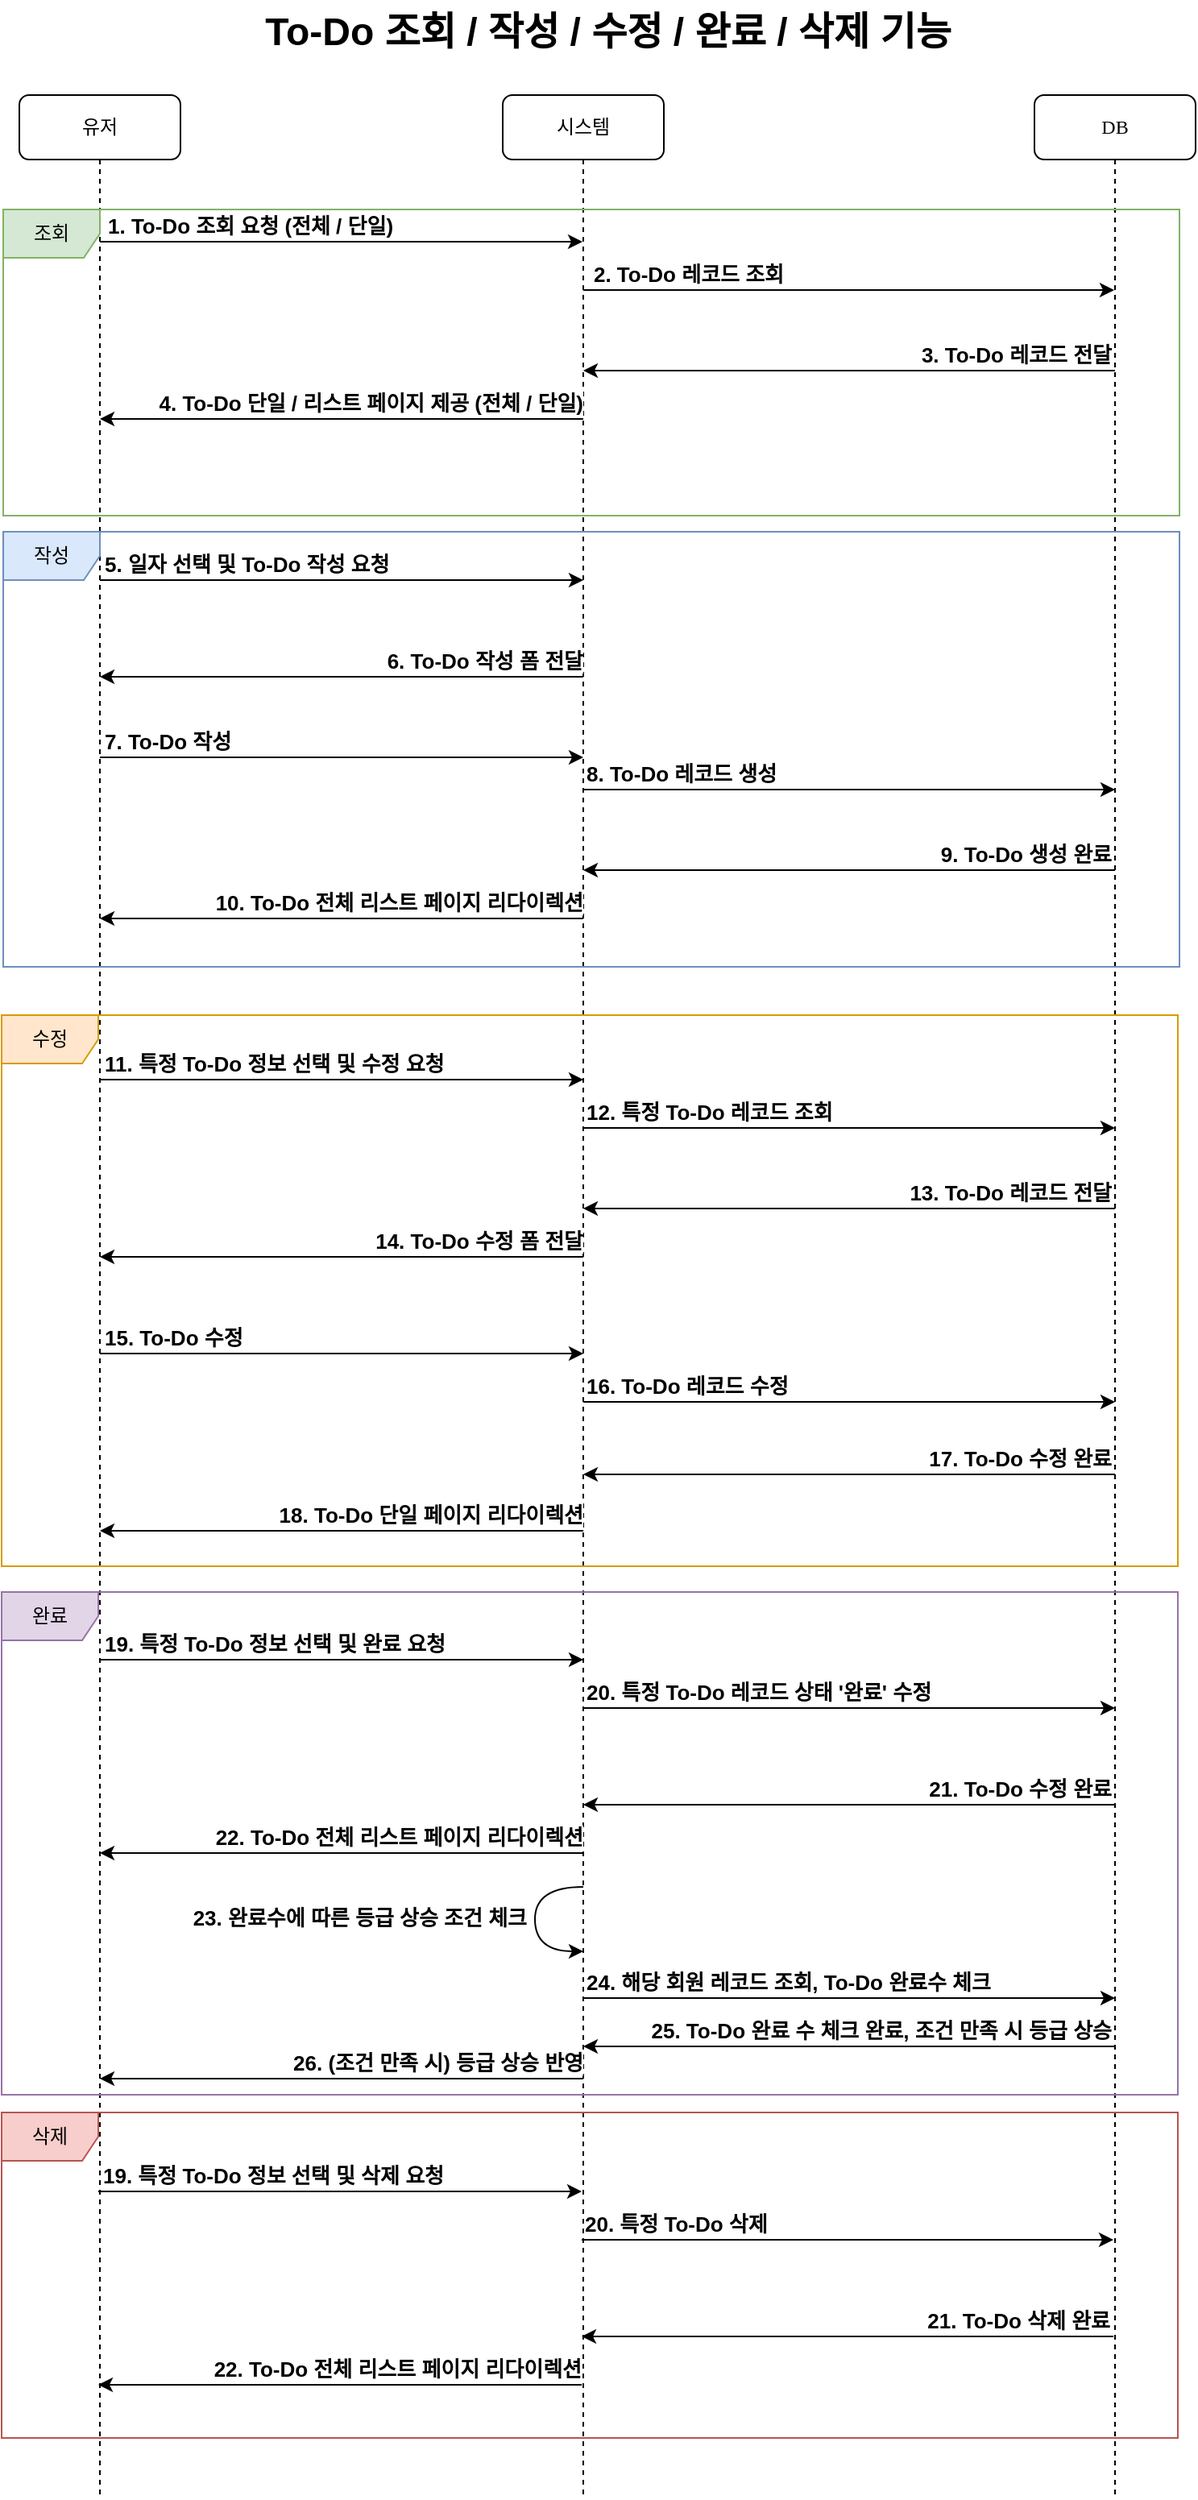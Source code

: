 <mxfile version="21.0.4" type="github">
  <diagram name="Page-1" id="2YBvvXClWsGukQMizWep">
    <mxGraphModel dx="1195" dy="637" grid="1" gridSize="10" guides="1" tooltips="1" connect="1" arrows="1" fold="1" page="1" pageScale="1" pageWidth="850" pageHeight="1100" math="0" shadow="0">
      <root>
        <mxCell id="0" />
        <mxCell id="1" parent="0" />
        <mxCell id="5XuNz84cgK7RM7en4Wda-1" value="To-Do 조회 / 작성 / 수정 / 완료 / 삭제 기능" style="text;strokeColor=none;fillColor=none;html=1;fontSize=24;fontStyle=1;verticalAlign=middle;align=center;" vertex="1" parent="1">
          <mxGeometry x="375" y="50" width="100" height="40" as="geometry" />
        </mxCell>
        <mxCell id="5XuNz84cgK7RM7en4Wda-2" value="시스템" style="shape=umlLifeline;perimeter=lifelinePerimeter;whiteSpace=wrap;html=1;container=1;collapsible=0;recursiveResize=0;outlineConnect=0;rounded=1;shadow=0;comic=0;labelBackgroundColor=none;strokeWidth=1;fontFamily=Verdana;fontSize=12;align=center;" vertex="1" parent="1">
          <mxGeometry x="360" y="109" width="100" height="1491" as="geometry" />
        </mxCell>
        <mxCell id="5XuNz84cgK7RM7en4Wda-18" value="" style="endArrow=classic;html=1;rounded=0;" edge="1" parent="5XuNz84cgK7RM7en4Wda-2" target="5XuNz84cgK7RM7en4Wda-7">
          <mxGeometry width="50" height="50" relative="1" as="geometry">
            <mxPoint x="50" y="201" as="sourcePoint" />
            <mxPoint x="-40" y="201" as="targetPoint" />
          </mxGeometry>
        </mxCell>
        <mxCell id="5XuNz84cgK7RM7en4Wda-20" value="" style="endArrow=classic;html=1;rounded=0;" edge="1" parent="5XuNz84cgK7RM7en4Wda-2">
          <mxGeometry width="50" height="50" relative="1" as="geometry">
            <mxPoint x="-250" y="301" as="sourcePoint" />
            <mxPoint x="50" y="301" as="targetPoint" />
          </mxGeometry>
        </mxCell>
        <mxCell id="5XuNz84cgK7RM7en4Wda-21" value="5. 일자 선택 및 To-Do 작성 요청" style="edgeLabel;html=1;align=left;verticalAlign=middle;resizable=0;points=[];fontSize=13;fontStyle=1" vertex="1" connectable="0" parent="5XuNz84cgK7RM7en4Wda-20">
          <mxGeometry x="-0.245" y="4" relative="1" as="geometry">
            <mxPoint x="-113" y="-6" as="offset" />
          </mxGeometry>
        </mxCell>
        <mxCell id="5XuNz84cgK7RM7en4Wda-22" value="" style="endArrow=classic;html=1;rounded=0;" edge="1" parent="5XuNz84cgK7RM7en4Wda-2">
          <mxGeometry width="50" height="50" relative="1" as="geometry">
            <mxPoint x="50" y="361" as="sourcePoint" />
            <mxPoint x="-250" y="361" as="targetPoint" />
          </mxGeometry>
        </mxCell>
        <mxCell id="5XuNz84cgK7RM7en4Wda-23" value="6. To-Do 작성 폼 전달" style="edgeLabel;html=1;align=right;verticalAlign=middle;resizable=0;points=[];fontSize=13;fontStyle=1" vertex="1" connectable="0" parent="5XuNz84cgK7RM7en4Wda-2">
          <mxGeometry x="50" y="351" as="geometry" />
        </mxCell>
        <mxCell id="5XuNz84cgK7RM7en4Wda-36" value="" style="endArrow=classic;html=1;rounded=0;" edge="1" parent="5XuNz84cgK7RM7en4Wda-2">
          <mxGeometry width="50" height="50" relative="1" as="geometry">
            <mxPoint x="-250" y="611" as="sourcePoint" />
            <mxPoint x="50" y="611" as="targetPoint" />
          </mxGeometry>
        </mxCell>
        <mxCell id="5XuNz84cgK7RM7en4Wda-37" value="11. 특정 To-Do 정보 선택 및 수정 요청" style="edgeLabel;html=1;align=left;verticalAlign=middle;resizable=0;points=[];fontSize=13;fontStyle=1" vertex="1" connectable="0" parent="5XuNz84cgK7RM7en4Wda-36">
          <mxGeometry x="-0.245" y="4" relative="1" as="geometry">
            <mxPoint x="-113" y="-6" as="offset" />
          </mxGeometry>
        </mxCell>
        <mxCell id="5XuNz84cgK7RM7en4Wda-44" value="" style="endArrow=classic;html=1;rounded=0;" edge="1" parent="5XuNz84cgK7RM7en4Wda-2">
          <mxGeometry width="50" height="50" relative="1" as="geometry">
            <mxPoint x="50" y="721" as="sourcePoint" />
            <mxPoint x="-250" y="721" as="targetPoint" />
          </mxGeometry>
        </mxCell>
        <mxCell id="5XuNz84cgK7RM7en4Wda-45" value="14. To-Do 수정 폼 전달" style="edgeLabel;html=1;align=right;verticalAlign=middle;resizable=0;points=[];fontSize=13;fontStyle=1" vertex="1" connectable="0" parent="5XuNz84cgK7RM7en4Wda-2">
          <mxGeometry x="50" y="711" as="geometry" />
        </mxCell>
        <mxCell id="5XuNz84cgK7RM7en4Wda-75" value="16. To-Do 레코드 수정" style="edgeLabel;html=1;align=left;verticalAlign=middle;resizable=0;points=[];fontSize=13;fontStyle=1" vertex="1" connectable="0" parent="5XuNz84cgK7RM7en4Wda-2">
          <mxGeometry x="50" y="801" as="geometry" />
        </mxCell>
        <mxCell id="5XuNz84cgK7RM7en4Wda-4" value="DB" style="shape=umlLifeline;perimeter=lifelinePerimeter;whiteSpace=wrap;html=1;container=1;collapsible=0;recursiveResize=0;outlineConnect=0;rounded=1;shadow=0;comic=0;labelBackgroundColor=none;strokeWidth=1;fontFamily=Verdana;fontSize=12;align=center;" vertex="1" parent="1">
          <mxGeometry x="690" y="109" width="100" height="1491" as="geometry" />
        </mxCell>
        <mxCell id="5XuNz84cgK7RM7en4Wda-14" value="" style="endArrow=classic;html=1;rounded=0;" edge="1" parent="5XuNz84cgK7RM7en4Wda-4" target="5XuNz84cgK7RM7en4Wda-2">
          <mxGeometry width="50" height="50" relative="1" as="geometry">
            <mxPoint x="50" y="171" as="sourcePoint" />
            <mxPoint x="-50" y="171" as="targetPoint" />
          </mxGeometry>
        </mxCell>
        <mxCell id="5XuNz84cgK7RM7en4Wda-15" value="3. To-Do 레코드 전달" style="edgeLabel;html=1;align=right;verticalAlign=middle;resizable=0;points=[];fontSize=13;fontStyle=1" vertex="1" connectable="0" parent="5XuNz84cgK7RM7en4Wda-4">
          <mxGeometry x="48" y="161" as="geometry" />
        </mxCell>
        <mxCell id="5XuNz84cgK7RM7en4Wda-40" value="" style="endArrow=classic;html=1;rounded=0;" edge="1" parent="5XuNz84cgK7RM7en4Wda-4">
          <mxGeometry width="50" height="50" relative="1" as="geometry">
            <mxPoint x="50" y="691" as="sourcePoint" />
            <mxPoint x="-280" y="691" as="targetPoint" />
          </mxGeometry>
        </mxCell>
        <mxCell id="5XuNz84cgK7RM7en4Wda-41" value="13. To-Do 레코드 전달" style="edgeLabel;html=1;align=right;verticalAlign=middle;resizable=0;points=[];fontSize=13;fontStyle=1" vertex="1" connectable="0" parent="5XuNz84cgK7RM7en4Wda-4">
          <mxGeometry x="48" y="681" as="geometry" />
        </mxCell>
        <mxCell id="5XuNz84cgK7RM7en4Wda-7" value="유저" style="shape=umlLifeline;perimeter=lifelinePerimeter;whiteSpace=wrap;html=1;container=1;collapsible=0;recursiveResize=0;outlineConnect=0;rounded=1;shadow=0;comic=0;labelBackgroundColor=none;strokeWidth=1;fontFamily=Verdana;fontSize=12;align=center;" vertex="1" parent="1">
          <mxGeometry x="60" y="109" width="100" height="1491" as="geometry" />
        </mxCell>
        <mxCell id="5XuNz84cgK7RM7en4Wda-8" value="" style="endArrow=classic;html=1;rounded=0;" edge="1" parent="1" target="5XuNz84cgK7RM7en4Wda-2">
          <mxGeometry width="50" height="50" relative="1" as="geometry">
            <mxPoint x="110" y="200" as="sourcePoint" />
            <mxPoint x="260" y="200" as="targetPoint" />
          </mxGeometry>
        </mxCell>
        <mxCell id="5XuNz84cgK7RM7en4Wda-11" value="1. To-Do 조회 요청 (전체 / 단일)" style="edgeLabel;html=1;align=center;verticalAlign=middle;resizable=0;points=[];fontSize=13;fontStyle=1" vertex="1" connectable="0" parent="5XuNz84cgK7RM7en4Wda-8">
          <mxGeometry x="-0.245" y="4" relative="1" as="geometry">
            <mxPoint x="-20" y="-6" as="offset" />
          </mxGeometry>
        </mxCell>
        <mxCell id="5XuNz84cgK7RM7en4Wda-9" value="" style="endArrow=classic;html=1;rounded=0;" edge="1" parent="1" target="5XuNz84cgK7RM7en4Wda-4">
          <mxGeometry width="50" height="50" relative="1" as="geometry">
            <mxPoint x="410" y="230" as="sourcePoint" />
            <mxPoint x="710" y="230" as="targetPoint" />
          </mxGeometry>
        </mxCell>
        <mxCell id="5XuNz84cgK7RM7en4Wda-12" value="2. To-Do 레코드 조회" style="edgeLabel;html=1;align=center;verticalAlign=middle;resizable=0;points=[];fontSize=13;fontStyle=1" vertex="1" connectable="0" parent="1">
          <mxGeometry x="475" y="220" as="geometry" />
        </mxCell>
        <mxCell id="5XuNz84cgK7RM7en4Wda-19" value="4. To-Do 단일 / 리스트 페이지 제공 (전체 / 단일)" style="edgeLabel;html=1;align=right;verticalAlign=middle;resizable=0;points=[];fontSize=13;fontStyle=1" vertex="1" connectable="0" parent="1">
          <mxGeometry x="410" y="300" as="geometry" />
        </mxCell>
        <mxCell id="5XuNz84cgK7RM7en4Wda-24" value="" style="endArrow=classic;html=1;rounded=0;" edge="1" parent="1">
          <mxGeometry width="50" height="50" relative="1" as="geometry">
            <mxPoint x="110" y="520" as="sourcePoint" />
            <mxPoint x="410" y="520" as="targetPoint" />
          </mxGeometry>
        </mxCell>
        <mxCell id="5XuNz84cgK7RM7en4Wda-25" value="7. To-Do 작성" style="edgeLabel;html=1;align=left;verticalAlign=middle;resizable=0;points=[];fontSize=13;fontStyle=1" vertex="1" connectable="0" parent="5XuNz84cgK7RM7en4Wda-24">
          <mxGeometry x="-0.245" y="4" relative="1" as="geometry">
            <mxPoint x="-113" y="-6" as="offset" />
          </mxGeometry>
        </mxCell>
        <mxCell id="5XuNz84cgK7RM7en4Wda-26" value="" style="endArrow=classic;html=1;rounded=0;" edge="1" parent="1">
          <mxGeometry width="50" height="50" relative="1" as="geometry">
            <mxPoint x="410" y="540" as="sourcePoint" />
            <mxPoint x="740" y="540" as="targetPoint" />
          </mxGeometry>
        </mxCell>
        <mxCell id="5XuNz84cgK7RM7en4Wda-27" value="8. To-Do 레코드 생성" style="edgeLabel;html=1;align=left;verticalAlign=middle;resizable=0;points=[];fontSize=13;fontStyle=1" vertex="1" connectable="0" parent="1">
          <mxGeometry x="410" y="530" as="geometry" />
        </mxCell>
        <mxCell id="5XuNz84cgK7RM7en4Wda-30" value="" style="endArrow=classic;html=1;rounded=0;" edge="1" parent="1">
          <mxGeometry width="50" height="50" relative="1" as="geometry">
            <mxPoint x="740" y="590" as="sourcePoint" />
            <mxPoint x="410" y="590" as="targetPoint" />
          </mxGeometry>
        </mxCell>
        <mxCell id="5XuNz84cgK7RM7en4Wda-31" value="9. To-Do 생성 완료" style="edgeLabel;html=1;align=right;verticalAlign=middle;resizable=0;points=[];fontSize=13;fontStyle=1" vertex="1" connectable="0" parent="1">
          <mxGeometry x="738" y="580" as="geometry" />
        </mxCell>
        <mxCell id="5XuNz84cgK7RM7en4Wda-32" value="" style="endArrow=classic;html=1;rounded=0;" edge="1" parent="1">
          <mxGeometry width="50" height="50" relative="1" as="geometry">
            <mxPoint x="410" y="620" as="sourcePoint" />
            <mxPoint x="110" y="620" as="targetPoint" />
          </mxGeometry>
        </mxCell>
        <mxCell id="5XuNz84cgK7RM7en4Wda-33" value="10. To-Do 전체 리스트 페이지 리다이렉션" style="edgeLabel;html=1;align=right;verticalAlign=middle;resizable=0;points=[];fontSize=13;fontStyle=1" vertex="1" connectable="0" parent="1">
          <mxGeometry x="410" y="610" as="geometry" />
        </mxCell>
        <mxCell id="5XuNz84cgK7RM7en4Wda-34" value="작성" style="shape=umlFrame;whiteSpace=wrap;html=1;pointerEvents=0;fillColor=#dae8fc;strokeColor=#6c8ebf;" vertex="1" parent="1">
          <mxGeometry x="50" y="380" width="730" height="270" as="geometry" />
        </mxCell>
        <mxCell id="5XuNz84cgK7RM7en4Wda-35" value="조회" style="shape=umlFrame;whiteSpace=wrap;html=1;pointerEvents=0;fillColor=#d5e8d4;strokeColor=#82b366;" vertex="1" parent="1">
          <mxGeometry x="50" y="180" width="730" height="190" as="geometry" />
        </mxCell>
        <mxCell id="5XuNz84cgK7RM7en4Wda-38" value="" style="endArrow=classic;html=1;rounded=0;" edge="1" parent="1">
          <mxGeometry width="50" height="50" relative="1" as="geometry">
            <mxPoint x="410" y="750" as="sourcePoint" />
            <mxPoint x="740" y="750" as="targetPoint" />
          </mxGeometry>
        </mxCell>
        <mxCell id="5XuNz84cgK7RM7en4Wda-39" value="12. 특정 To-Do 레코드 조회" style="edgeLabel;html=1;align=left;verticalAlign=middle;resizable=0;points=[];fontSize=13;fontStyle=1" vertex="1" connectable="0" parent="1">
          <mxGeometry x="410" y="740" as="geometry" />
        </mxCell>
        <mxCell id="5XuNz84cgK7RM7en4Wda-72" value="" style="endArrow=classic;html=1;rounded=0;" edge="1" parent="1">
          <mxGeometry width="50" height="50" relative="1" as="geometry">
            <mxPoint x="110" y="890" as="sourcePoint" />
            <mxPoint x="410" y="890" as="targetPoint" />
          </mxGeometry>
        </mxCell>
        <mxCell id="5XuNz84cgK7RM7en4Wda-73" value="15. To-Do 수정" style="edgeLabel;html=1;align=left;verticalAlign=middle;resizable=0;points=[];fontSize=13;fontStyle=1" vertex="1" connectable="0" parent="5XuNz84cgK7RM7en4Wda-72">
          <mxGeometry x="-0.245" y="4" relative="1" as="geometry">
            <mxPoint x="-113" y="-6" as="offset" />
          </mxGeometry>
        </mxCell>
        <mxCell id="5XuNz84cgK7RM7en4Wda-74" value="" style="endArrow=classic;html=1;rounded=0;" edge="1" parent="1">
          <mxGeometry width="50" height="50" relative="1" as="geometry">
            <mxPoint x="410" y="920" as="sourcePoint" />
            <mxPoint x="740" y="920" as="targetPoint" />
          </mxGeometry>
        </mxCell>
        <mxCell id="5XuNz84cgK7RM7en4Wda-76" value="" style="endArrow=classic;html=1;rounded=0;" edge="1" parent="1">
          <mxGeometry width="50" height="50" relative="1" as="geometry">
            <mxPoint x="740" y="965" as="sourcePoint" />
            <mxPoint x="410" y="965" as="targetPoint" />
          </mxGeometry>
        </mxCell>
        <mxCell id="5XuNz84cgK7RM7en4Wda-77" value="17. To-Do 수정 완료" style="edgeLabel;html=1;align=right;verticalAlign=middle;resizable=0;points=[];fontSize=13;fontStyle=1" vertex="1" connectable="0" parent="1">
          <mxGeometry x="738" y="955" as="geometry" />
        </mxCell>
        <mxCell id="5XuNz84cgK7RM7en4Wda-78" value="" style="endArrow=classic;html=1;rounded=0;" edge="1" parent="1">
          <mxGeometry width="50" height="50" relative="1" as="geometry">
            <mxPoint x="410" y="1000" as="sourcePoint" />
            <mxPoint x="110" y="1000" as="targetPoint" />
          </mxGeometry>
        </mxCell>
        <mxCell id="5XuNz84cgK7RM7en4Wda-79" value="18. To-Do 단일 페이지 리다이렉션" style="edgeLabel;html=1;align=right;verticalAlign=middle;resizable=0;points=[];fontSize=13;fontStyle=1" vertex="1" connectable="0" parent="1">
          <mxGeometry x="410" y="990" as="geometry" />
        </mxCell>
        <mxCell id="5XuNz84cgK7RM7en4Wda-81" value="수정" style="shape=umlFrame;whiteSpace=wrap;html=1;pointerEvents=0;fillColor=#ffe6cc;strokeColor=#d79b00;" vertex="1" parent="1">
          <mxGeometry x="49" y="680" width="730" height="342" as="geometry" />
        </mxCell>
        <mxCell id="5XuNz84cgK7RM7en4Wda-82" value="" style="endArrow=classic;html=1;rounded=0;" edge="1" parent="1">
          <mxGeometry width="50" height="50" relative="1" as="geometry">
            <mxPoint x="110" y="1080" as="sourcePoint" />
            <mxPoint x="410" y="1080" as="targetPoint" />
          </mxGeometry>
        </mxCell>
        <mxCell id="5XuNz84cgK7RM7en4Wda-83" value="19. 특정 To-Do 정보 선택 및 완료 요청" style="edgeLabel;html=1;align=left;verticalAlign=middle;resizable=0;points=[];fontSize=13;fontStyle=1" vertex="1" connectable="0" parent="5XuNz84cgK7RM7en4Wda-82">
          <mxGeometry x="-0.245" y="4" relative="1" as="geometry">
            <mxPoint x="-113" y="-6" as="offset" />
          </mxGeometry>
        </mxCell>
        <mxCell id="5XuNz84cgK7RM7en4Wda-84" value="" style="endArrow=classic;html=1;rounded=0;" edge="1" parent="1">
          <mxGeometry width="50" height="50" relative="1" as="geometry">
            <mxPoint x="410" y="1110" as="sourcePoint" />
            <mxPoint x="740" y="1110" as="targetPoint" />
          </mxGeometry>
        </mxCell>
        <mxCell id="5XuNz84cgK7RM7en4Wda-85" value="20. 특정 To-Do 레코드 상태 &#39;완료&#39; 수정" style="edgeLabel;html=1;align=left;verticalAlign=middle;resizable=0;points=[];fontSize=13;fontStyle=1" vertex="1" connectable="0" parent="1">
          <mxGeometry x="410" y="1100" as="geometry" />
        </mxCell>
        <mxCell id="5XuNz84cgK7RM7en4Wda-86" value="" style="endArrow=classic;html=1;rounded=0;" edge="1" parent="1">
          <mxGeometry width="50" height="50" relative="1" as="geometry">
            <mxPoint x="740" y="1170" as="sourcePoint" />
            <mxPoint x="410" y="1170" as="targetPoint" />
          </mxGeometry>
        </mxCell>
        <mxCell id="5XuNz84cgK7RM7en4Wda-87" value="21. To-Do 수정 완료" style="edgeLabel;html=1;align=right;verticalAlign=middle;resizable=0;points=[];fontSize=13;fontStyle=1" vertex="1" connectable="0" parent="1">
          <mxGeometry x="738" y="1160" as="geometry" />
        </mxCell>
        <mxCell id="5XuNz84cgK7RM7en4Wda-88" value="" style="endArrow=classic;html=1;rounded=0;" edge="1" parent="1">
          <mxGeometry width="50" height="50" relative="1" as="geometry">
            <mxPoint x="410" y="1200" as="sourcePoint" />
            <mxPoint x="110" y="1200" as="targetPoint" />
          </mxGeometry>
        </mxCell>
        <mxCell id="5XuNz84cgK7RM7en4Wda-89" value="22. To-Do 전체 리스트 페이지 리다이렉션" style="edgeLabel;html=1;align=right;verticalAlign=middle;resizable=0;points=[];fontSize=13;fontStyle=1" vertex="1" connectable="0" parent="1">
          <mxGeometry x="410" y="1190" as="geometry" />
        </mxCell>
        <mxCell id="5XuNz84cgK7RM7en4Wda-90" value="완료" style="shape=umlFrame;whiteSpace=wrap;html=1;pointerEvents=0;fillColor=#e1d5e7;strokeColor=#9673a6;" vertex="1" parent="1">
          <mxGeometry x="49" y="1038" width="730" height="312" as="geometry" />
        </mxCell>
        <mxCell id="5XuNz84cgK7RM7en4Wda-91" value="" style="endArrow=classic;html=1;rounded=0;" edge="1" parent="1">
          <mxGeometry width="50" height="50" relative="1" as="geometry">
            <mxPoint x="109" y="1410" as="sourcePoint" />
            <mxPoint x="409" y="1410" as="targetPoint" />
          </mxGeometry>
        </mxCell>
        <mxCell id="5XuNz84cgK7RM7en4Wda-92" value="19. 특정 To-Do 정보 선택 및 삭제 요청" style="edgeLabel;html=1;align=left;verticalAlign=middle;resizable=0;points=[];fontSize=13;fontStyle=1" vertex="1" connectable="0" parent="5XuNz84cgK7RM7en4Wda-91">
          <mxGeometry x="-0.245" y="4" relative="1" as="geometry">
            <mxPoint x="-113" y="-6" as="offset" />
          </mxGeometry>
        </mxCell>
        <mxCell id="5XuNz84cgK7RM7en4Wda-93" value="" style="endArrow=classic;html=1;rounded=0;" edge="1" parent="1">
          <mxGeometry width="50" height="50" relative="1" as="geometry">
            <mxPoint x="409" y="1440" as="sourcePoint" />
            <mxPoint x="739" y="1440" as="targetPoint" />
          </mxGeometry>
        </mxCell>
        <mxCell id="5XuNz84cgK7RM7en4Wda-94" value="20. 특정 To-Do 삭제" style="edgeLabel;html=1;align=left;verticalAlign=middle;resizable=0;points=[];fontSize=13;fontStyle=1" vertex="1" connectable="0" parent="1">
          <mxGeometry x="409" y="1430" as="geometry" />
        </mxCell>
        <mxCell id="5XuNz84cgK7RM7en4Wda-95" value="" style="endArrow=classic;html=1;rounded=0;" edge="1" parent="1">
          <mxGeometry width="50" height="50" relative="1" as="geometry">
            <mxPoint x="739" y="1500" as="sourcePoint" />
            <mxPoint x="409" y="1500" as="targetPoint" />
          </mxGeometry>
        </mxCell>
        <mxCell id="5XuNz84cgK7RM7en4Wda-96" value="21. To-Do 삭제 완료" style="edgeLabel;html=1;align=right;verticalAlign=middle;resizable=0;points=[];fontSize=13;fontStyle=1" vertex="1" connectable="0" parent="1">
          <mxGeometry x="737" y="1490" as="geometry" />
        </mxCell>
        <mxCell id="5XuNz84cgK7RM7en4Wda-97" value="" style="endArrow=classic;html=1;rounded=0;" edge="1" parent="1">
          <mxGeometry width="50" height="50" relative="1" as="geometry">
            <mxPoint x="409" y="1530" as="sourcePoint" />
            <mxPoint x="109" y="1530" as="targetPoint" />
          </mxGeometry>
        </mxCell>
        <mxCell id="5XuNz84cgK7RM7en4Wda-98" value="22. To-Do 전체 리스트 페이지 리다이렉션" style="edgeLabel;html=1;align=right;verticalAlign=middle;resizable=0;points=[];fontSize=13;fontStyle=1" vertex="1" connectable="0" parent="1">
          <mxGeometry x="409" y="1520" as="geometry" />
        </mxCell>
        <mxCell id="5XuNz84cgK7RM7en4Wda-99" value="삭제" style="shape=umlFrame;whiteSpace=wrap;html=1;pointerEvents=0;fillColor=#f8cecc;strokeColor=#b85450;" vertex="1" parent="1">
          <mxGeometry x="49" y="1361" width="730" height="202" as="geometry" />
        </mxCell>
        <mxCell id="5XuNz84cgK7RM7en4Wda-109" value="" style="endArrow=classic;html=1;rounded=0;edgeStyle=orthogonalEdgeStyle;curved=1;" edge="1" parent="1">
          <mxGeometry width="50" height="50" relative="1" as="geometry">
            <mxPoint x="410" y="1221" as="sourcePoint" />
            <mxPoint x="410" y="1261" as="targetPoint" />
            <Array as="points">
              <mxPoint x="410" y="1221" />
              <mxPoint x="380" y="1221" />
              <mxPoint x="380" y="1261" />
            </Array>
          </mxGeometry>
        </mxCell>
        <mxCell id="5XuNz84cgK7RM7en4Wda-111" value="" style="endArrow=classic;html=1;rounded=0;" edge="1" parent="1">
          <mxGeometry width="50" height="50" relative="1" as="geometry">
            <mxPoint x="410" y="1290" as="sourcePoint" />
            <mxPoint x="740" y="1290" as="targetPoint" />
          </mxGeometry>
        </mxCell>
        <mxCell id="5XuNz84cgK7RM7en4Wda-112" value="24. 해당 회원 레코드 조회, To-Do 완료수 체크" style="edgeLabel;html=1;align=left;verticalAlign=middle;resizable=0;points=[];fontSize=13;fontStyle=1" vertex="1" connectable="0" parent="1">
          <mxGeometry x="410" y="1280" as="geometry" />
        </mxCell>
        <mxCell id="5XuNz84cgK7RM7en4Wda-113" value="" style="endArrow=classic;html=1;rounded=0;" edge="1" parent="1">
          <mxGeometry width="50" height="50" relative="1" as="geometry">
            <mxPoint x="740" y="1320" as="sourcePoint" />
            <mxPoint x="410" y="1320" as="targetPoint" />
          </mxGeometry>
        </mxCell>
        <mxCell id="5XuNz84cgK7RM7en4Wda-114" value="25. To-Do 완료 수 체크 완료, 조건 만족 시 등급 상승" style="edgeLabel;html=1;align=right;verticalAlign=middle;resizable=0;points=[];fontSize=13;fontStyle=1" vertex="1" connectable="0" parent="1">
          <mxGeometry x="738" y="1310" as="geometry" />
        </mxCell>
        <mxCell id="5XuNz84cgK7RM7en4Wda-117" value="" style="endArrow=classic;html=1;rounded=0;" edge="1" parent="1">
          <mxGeometry width="50" height="50" relative="1" as="geometry">
            <mxPoint x="410" y="1340" as="sourcePoint" />
            <mxPoint x="110" y="1340" as="targetPoint" />
          </mxGeometry>
        </mxCell>
        <mxCell id="5XuNz84cgK7RM7en4Wda-118" value="26. (조건 만족 시) 등급 상승 반영" style="edgeLabel;html=1;align=right;verticalAlign=middle;resizable=0;points=[];fontSize=13;fontStyle=1" vertex="1" connectable="0" parent="1">
          <mxGeometry x="410" y="1330" as="geometry" />
        </mxCell>
        <mxCell id="5XuNz84cgK7RM7en4Wda-119" value="23. 완료수에 따른 등급 상승 조건 체크" style="edgeLabel;html=1;align=right;verticalAlign=middle;resizable=0;points=[];fontSize=13;fontStyle=1" vertex="1" connectable="0" parent="1">
          <mxGeometry x="375" y="1240" as="geometry" />
        </mxCell>
      </root>
    </mxGraphModel>
  </diagram>
</mxfile>
